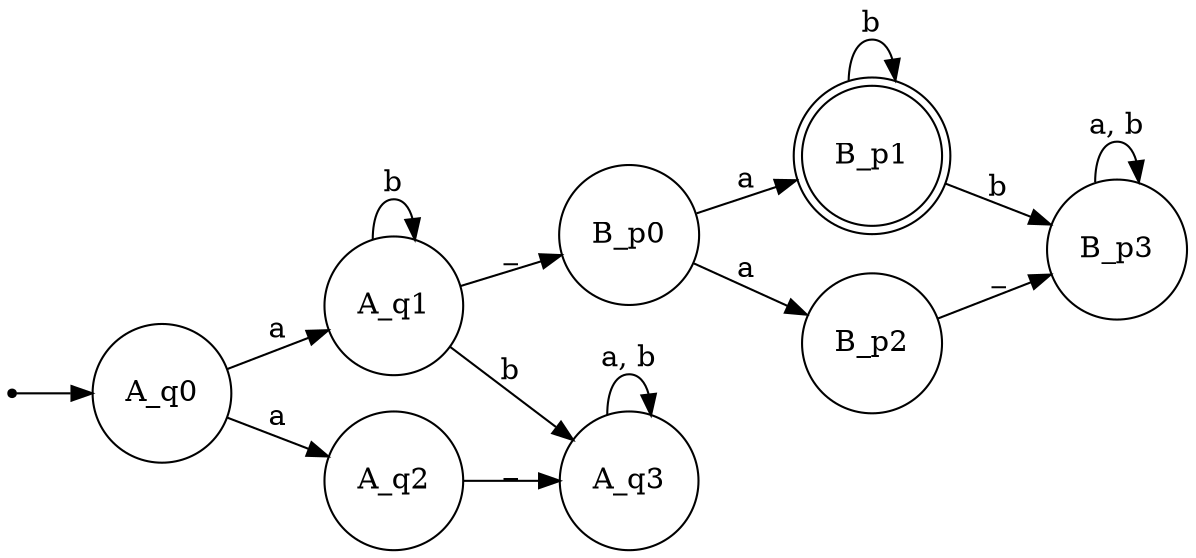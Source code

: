 digraph {
    rankdir=LR;
    inic [shape=point];
    inic -> A_q0;
    A_q0 [shape=circle];
    B_p1 [shape=doublecircle];
    A_q1 [shape=circle];
    A_q2 [shape=circle];
    A_q3 [shape=circle];
    B_p0 [shape=circle];
    B_p2 [shape=circle];
    B_p3 [shape=circle];
    A_q0 -> A_q1 [label="a"];
    A_q0 -> A_q2 [label="a"];
    A_q1 -> A_q1 [label="b"];
    A_q1 -> A_q3 [label="b"];
    A_q2 -> A_q3 [label="_"];
    A_q3 -> A_q3 [label="a, b"];
    B_p0 -> B_p1 [label="a"];
    B_p0 -> B_p2 [label="a"];
    B_p1 -> B_p1 [label="b"];
    B_p1 -> B_p3 [label="b"];
    B_p2 -> B_p3 [label="_"];
    B_p3 -> B_p3 [label="a, b"];
    A_q1 -> B_p0 [label="_"];
}